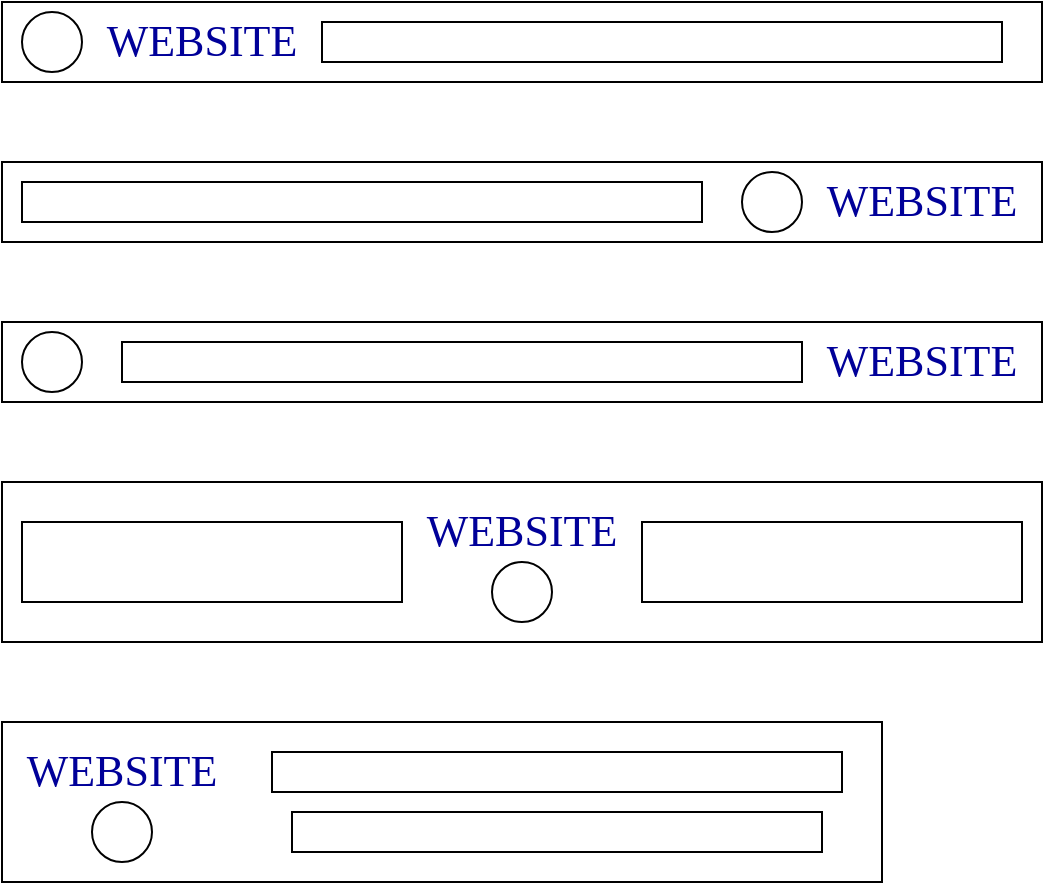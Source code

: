 <mxfile version="28.2.8">
  <diagram name="Page-1" id="qKNHZ9uKbvDWJJ03EqmD">
    <mxGraphModel dx="703" dy="956" grid="1" gridSize="10" guides="1" tooltips="1" connect="1" arrows="1" fold="1" page="1" pageScale="1" pageWidth="850" pageHeight="1100" math="0" shadow="0">
      <root>
        <mxCell id="0" />
        <mxCell id="1" parent="0" />
        <mxCell id="rmKwsUC2kvYJ2k9RHs3A-1" value="" style="rounded=0;whiteSpace=wrap;html=1;rotation=-180;" vertex="1" parent="1">
          <mxGeometry x="80" y="80" width="520" height="40" as="geometry" />
        </mxCell>
        <mxCell id="rmKwsUC2kvYJ2k9RHs3A-2" value="" style="ellipse;whiteSpace=wrap;html=1;aspect=fixed;" vertex="1" parent="1">
          <mxGeometry x="90" y="85" width="30" height="30" as="geometry" />
        </mxCell>
        <mxCell id="rmKwsUC2kvYJ2k9RHs3A-3" value="WEBSITE" style="text;html=1;whiteSpace=wrap;strokeColor=none;fillColor=none;align=center;verticalAlign=middle;rounded=0;fontSize=22;fontColor=#000099;labelBackgroundColor=#FFFFFF;fontFamily=Times New Roman;" vertex="1" parent="1">
          <mxGeometry x="150" y="85" width="60" height="30" as="geometry" />
        </mxCell>
        <mxCell id="rmKwsUC2kvYJ2k9RHs3A-4" value="" style="rounded=0;whiteSpace=wrap;html=1;" vertex="1" parent="1">
          <mxGeometry x="240" y="90" width="340" height="20" as="geometry" />
        </mxCell>
        <mxCell id="rmKwsUC2kvYJ2k9RHs3A-5" value="" style="rounded=0;whiteSpace=wrap;html=1;rotation=-180;" vertex="1" parent="1">
          <mxGeometry x="80" y="160" width="520" height="40" as="geometry" />
        </mxCell>
        <mxCell id="rmKwsUC2kvYJ2k9RHs3A-6" value="WEBSITE" style="text;html=1;whiteSpace=wrap;strokeColor=none;fillColor=none;align=center;verticalAlign=middle;rounded=0;fontSize=22;fontColor=#000099;labelBackgroundColor=#FFFFFF;fontFamily=Times New Roman;" vertex="1" parent="1">
          <mxGeometry x="510" y="165" width="60" height="30" as="geometry" />
        </mxCell>
        <mxCell id="rmKwsUC2kvYJ2k9RHs3A-7" value="" style="ellipse;whiteSpace=wrap;html=1;aspect=fixed;" vertex="1" parent="1">
          <mxGeometry x="450" y="165" width="30" height="30" as="geometry" />
        </mxCell>
        <mxCell id="rmKwsUC2kvYJ2k9RHs3A-8" value="" style="rounded=0;whiteSpace=wrap;html=1;" vertex="1" parent="1">
          <mxGeometry x="90" y="170" width="340" height="20" as="geometry" />
        </mxCell>
        <mxCell id="rmKwsUC2kvYJ2k9RHs3A-9" value="" style="rounded=0;whiteSpace=wrap;html=1;rotation=-180;" vertex="1" parent="1">
          <mxGeometry x="80" y="240" width="520" height="40" as="geometry" />
        </mxCell>
        <mxCell id="rmKwsUC2kvYJ2k9RHs3A-10" value="" style="rounded=0;whiteSpace=wrap;html=1;" vertex="1" parent="1">
          <mxGeometry x="140" y="250" width="340" height="20" as="geometry" />
        </mxCell>
        <mxCell id="rmKwsUC2kvYJ2k9RHs3A-11" value="" style="ellipse;whiteSpace=wrap;html=1;aspect=fixed;" vertex="1" parent="1">
          <mxGeometry x="90" y="245" width="30" height="30" as="geometry" />
        </mxCell>
        <mxCell id="rmKwsUC2kvYJ2k9RHs3A-12" value="WEBSITE" style="text;html=1;whiteSpace=wrap;strokeColor=none;fillColor=none;align=center;verticalAlign=middle;rounded=0;fontSize=22;fontColor=#000099;labelBackgroundColor=#FFFFFF;fontFamily=Times New Roman;" vertex="1" parent="1">
          <mxGeometry x="510" y="245" width="60" height="30" as="geometry" />
        </mxCell>
        <mxCell id="rmKwsUC2kvYJ2k9RHs3A-13" value="" style="rounded=0;whiteSpace=wrap;html=1;rotation=-180;" vertex="1" parent="1">
          <mxGeometry x="80" y="320" width="520" height="80" as="geometry" />
        </mxCell>
        <mxCell id="rmKwsUC2kvYJ2k9RHs3A-14" value="" style="ellipse;whiteSpace=wrap;html=1;aspect=fixed;" vertex="1" parent="1">
          <mxGeometry x="325" y="360" width="30" height="30" as="geometry" />
        </mxCell>
        <mxCell id="rmKwsUC2kvYJ2k9RHs3A-15" value="WEBSITE" style="text;html=1;whiteSpace=wrap;strokeColor=none;fillColor=none;align=center;verticalAlign=middle;rounded=0;fontSize=22;fontColor=#000099;labelBackgroundColor=#FFFFFF;fontFamily=Times New Roman;" vertex="1" parent="1">
          <mxGeometry x="310" y="330" width="60" height="30" as="geometry" />
        </mxCell>
        <mxCell id="rmKwsUC2kvYJ2k9RHs3A-16" value="" style="rounded=0;whiteSpace=wrap;html=1;" vertex="1" parent="1">
          <mxGeometry x="90" y="340" width="190" height="40" as="geometry" />
        </mxCell>
        <mxCell id="rmKwsUC2kvYJ2k9RHs3A-17" value="" style="rounded=0;whiteSpace=wrap;html=1;" vertex="1" parent="1">
          <mxGeometry x="400" y="340" width="190" height="40" as="geometry" />
        </mxCell>
        <mxCell id="rmKwsUC2kvYJ2k9RHs3A-18" value="" style="rounded=0;whiteSpace=wrap;html=1;rotation=-180;" vertex="1" parent="1">
          <mxGeometry x="80" y="440" width="440" height="80" as="geometry" />
        </mxCell>
        <mxCell id="rmKwsUC2kvYJ2k9RHs3A-19" value="WEBSITE" style="text;html=1;whiteSpace=wrap;strokeColor=none;fillColor=none;align=center;verticalAlign=middle;rounded=0;fontSize=22;fontColor=#000099;labelBackgroundColor=#FFFFFF;fontFamily=Times New Roman;" vertex="1" parent="1">
          <mxGeometry x="110" y="450" width="60" height="30" as="geometry" />
        </mxCell>
        <mxCell id="rmKwsUC2kvYJ2k9RHs3A-20" value="" style="ellipse;whiteSpace=wrap;html=1;aspect=fixed;" vertex="1" parent="1">
          <mxGeometry x="125" y="480" width="30" height="30" as="geometry" />
        </mxCell>
        <mxCell id="rmKwsUC2kvYJ2k9RHs3A-21" value="" style="rounded=0;whiteSpace=wrap;html=1;" vertex="1" parent="1">
          <mxGeometry x="215" y="455" width="285" height="20" as="geometry" />
        </mxCell>
        <mxCell id="rmKwsUC2kvYJ2k9RHs3A-22" value="" style="rounded=0;whiteSpace=wrap;html=1;" vertex="1" parent="1">
          <mxGeometry x="225" y="485" width="265" height="20" as="geometry" />
        </mxCell>
        <mxCell id="rmKwsUC2kvYJ2k9RHs3A-23" style="edgeStyle=none;curved=1;rounded=0;orthogonalLoop=1;jettySize=auto;html=1;exitX=1;exitY=0.5;exitDx=0;exitDy=0;fontSize=12;startSize=8;endSize=8;" edge="1" parent="1" source="rmKwsUC2kvYJ2k9RHs3A-22" target="rmKwsUC2kvYJ2k9RHs3A-22">
          <mxGeometry relative="1" as="geometry" />
        </mxCell>
      </root>
    </mxGraphModel>
  </diagram>
</mxfile>
